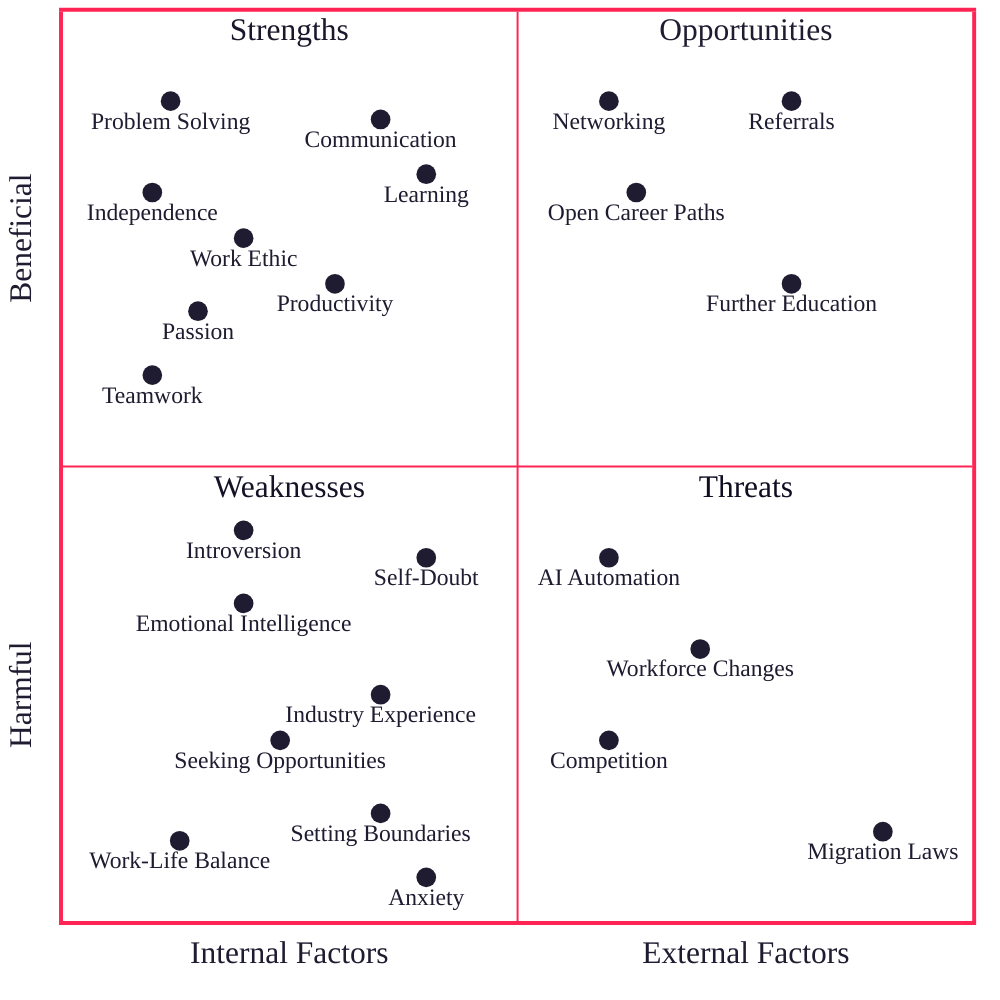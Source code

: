 %%{init: {'theme': 'base',
    'themeVariables': {
      'primaryColor': '#fff',
      'primaryTextColor': '#1f1b30',
      'primaryBorderColor': '#FF2453',
      'lineColor': '#1f1b30',
      'secondaryColor': '#006100',
      'tertiaryColor': '#fff',
      'fontFamily':'verdana'
    }, "flowchart" : { "curve" : "basis" } } }%%
quadrantChart
    x-axis Internal Factors --> External Factors
    y-axis Harmful --> Beneficial
    quadrant-2 Strengths
    quadrant-3 Weaknesses
    quadrant-1 Opportunities
    quadrant-4 Threats
    Problem Solving: [0.12,0.9]
    Communication: [0.35,0.88]
    Teamwork: [0.1,0.6]
    Independence: [0.1,0.8]
    Learning: [0.4,0.82]
    Work Ethic: [0.2,0.75]
    Passion: [0.15,0.67]
    Productivity: [0.3,0.7]
    Anxiety: [0.4,0.05]
    Setting Boundaries: [0.35,0.12]
    Self-Doubt: [0.4,0.4]
    Introversion: [0.2,0.43]
    Work-Life Balance: [0.13,0.09]
    Emotional Intelligence: [0.2,0.35]
    Industry Experience: [0.35,0.25]
    Seeking Opportunities: [0.24,0.2]
    Open Career Paths: [0.63,0.8]
    Networking: [0.6,0.9]
    Further Education: [0.8,0.7]
    Referrals: [0.8,0.9]
    AI Automation: [0.6,0.4]
    Workforce Changes: [0.7,0.3]
    Competition: [0.6,0.2]
    Migration Laws: [0.9,0.1]